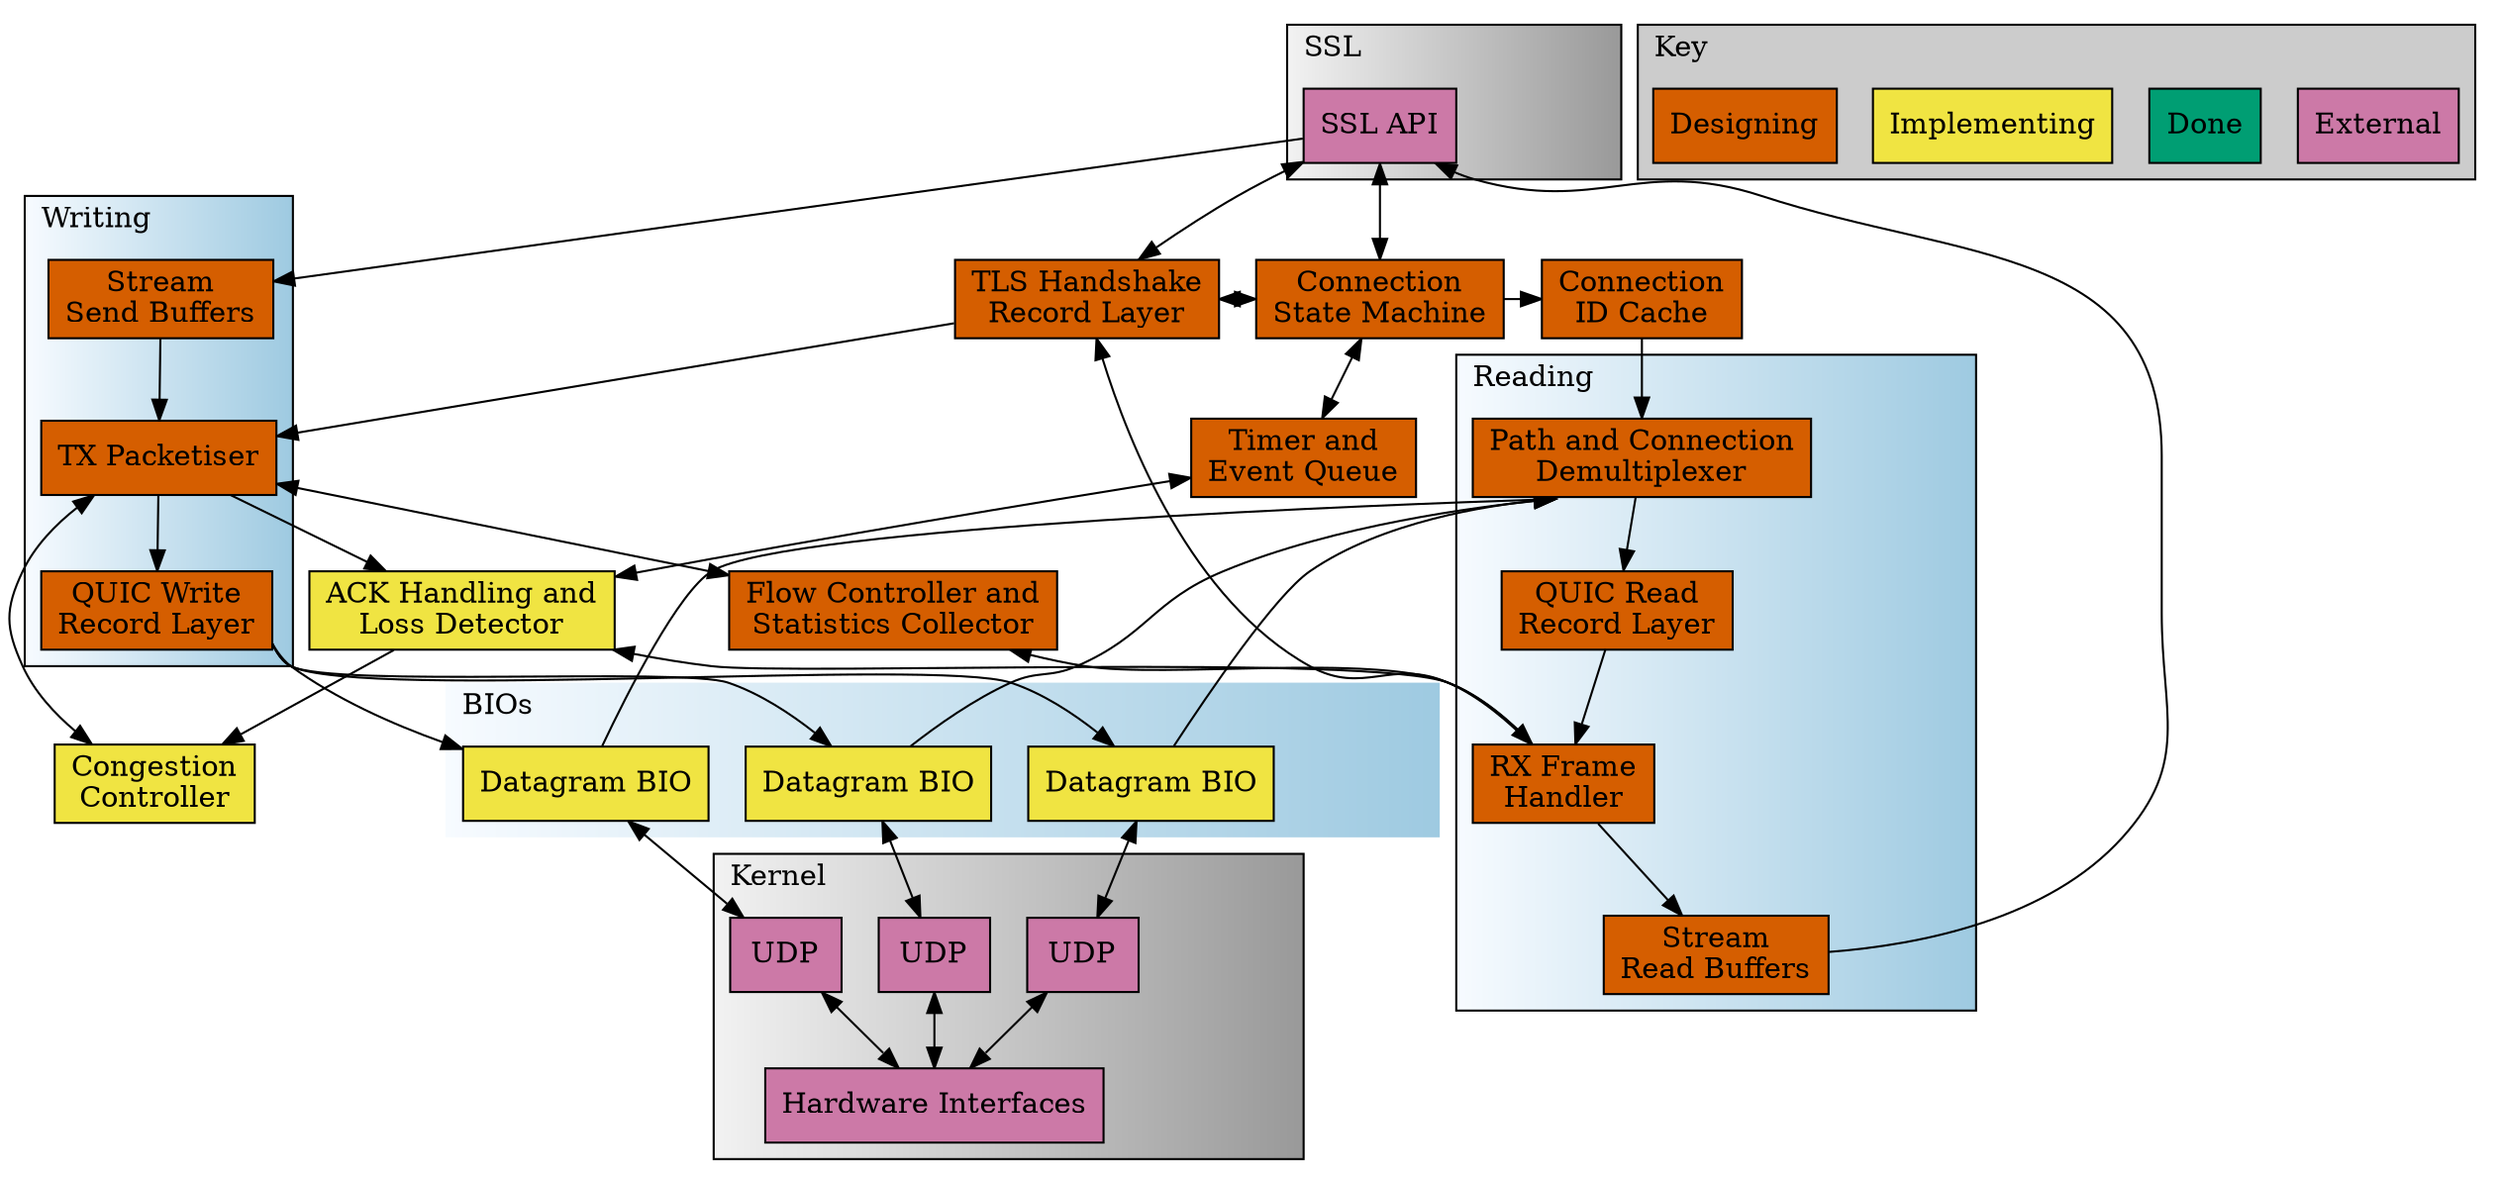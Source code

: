 strict digraph overview {
    node [style=filled, fillcolor="#009e73", shape=rectangle, color=black];
    bgcolor="transparent";
    bgcolor=white;
    layout=dot;
    outputorder="edgesfirst"
    rankdir=TB;
    //ranksep=.75;

{
    node [style=invis];
    10 -> 20 -> 30 -> 40 -> 50 -> 60 -> 70 -> 80 -> 90 -> 100 [ style = invis ];
}
    subgraph cluster_key {
        shape=rectangle
        node [style=filled];
        label="Key";
        style=filled;
        fillcolor="grey80";
        rankdir=LR
        labeljust=l

        External [fillcolor="#cc79a7"];
        Done [fillcolor="#009e73"];
        Implementing [fillcolor="#f0e442"];
        Designing [fillcolor="#d55e00"];
    }

    subgraph cluster_ssl {
        node [style=filled, fillcolor="#cc79a7"];
        label="SSL";
        style=filled;
        fillcolor="grey95:grey60";
        shape=rectangle
        rank=same; 10;
        labeljust=l

        ssl [label="SSL API", shape=rectangle, fillcolor="#cc79a7"];
    }
    subgraph cluster_bios {
        node [style=filled, fillcolor="#cc79a7"];
        label="BIOs";
        style=filled;
        fillcolor="/blues8/1:/blues8/4";
        shape=rectangle
        rank=same; 80;
        labeljust=l

        node [label="Datagram BIO", fillcolor="#f0e442"];
        color=transparent;

        dgbio1;
        dgbio2;
        dgbio3;
    }
    
    subgraph cluster_write {
        node [style=filled];
        label="Writing";
        style=filled;
        fillcolor="/blues8/1:/blues8/4";
        shape=rectangle
        labeljust=l

        node [ fillcolor="#d55e00", label="Stream\nSend Buffers"; ];
            { rank=same; 30; ssb }
        node [ fillcolor="#d55e00", label="TX Packetiser"; ];
            { rank=same; 40; txp }
        node [ fillcolor="#d55e00", label="QUIC Write\nRecord Layer"; ];
            { rank=same; 50; wrl }
    }
    
    subgraph cluster_read {
        node [style=filled];
        label="Reading";
        style=filled;
        fillcolor="/blues8/1:/blues8/4";
        shape=rectangle
        labeljust=l

        node [ fillcolor="#d55e00", label="Stream\nRead Buffers"; ];
            { rank=same; 30; srb }
        node [ fillcolor="#d55e00", label="RX Frame\nHandler"; ];
            { rank=same; 40; rxfh }
        node [ fillcolor="#d55e00", label="QUIC Read\nRecord Layer"; ];
            { rank=same; 50; rrl }
        node [ fillcolor="#d55e00", label="Path and Connection\nDemultiplexer" ];
            { rank=same; 60; demux }
    }

    node [label="Congestion\nController", fillcolor="#f0e442"];
        { rank=same; 50; cc }
    node [label="Connection\nState Machine", fillcolor="#d55e00"];
        { rank=same; 20; csm }
    node [label="Timer and\nEvent Queue"];
        { rank=same; 30; event }
    node [label="Flow Controller and\nStatistics Collector", fillcolor="#d55e00"];
        { rank=same; 40; flow }
    node [label="TLS Handshake\nRecord Layer", fillcolor="#d55e00"];
        { rank=same; 20; tlshs }
    node [label="ACK Handling and\nLoss Detector", fillcolor="#f0e442"];
        { rank=same; 40; ackm }
    node [label="Connection\nID Cache", fillcolor="#d55e00"];
        { rank=same; 20; idc }

    subgraph cluster_kernel {
        label="Kernel";
        style=filled;
        fillcolor="grey95:grey60";
        shape=rectangle
        rank=sink
        labeljust=l

        node [style=filled, fillcolor="#cc79a7", label="UDP"];
        { rank=same; 90; udp1; udp2; udp3; }
        node [style=filled, fillcolor="#cc79a7", label="Hardware Interfaces"];
        { rank=same; 100; hw }

        udp1 -> hw;
        udp2 -> hw;
        udp3 -> hw;
    }

    ssl -> ssb -> txp -> wrl;
    demux -> rrl -> rxfh -> srb -> ssl;
    ssl -> csm [dir=both];
    ssl -> tlshs [dir=both];
    txp -> cc [dir=both];
    txp -> flow [dir=both];
    txp -> ackm;
    flow -> rxfh [dir=both];
    ackm -> event [dir=both];
    ackm -> cc;
    csm -> event [dir=both];
    tlshs -> csm [dir=both];
    tlshs -> txp;
    csm -> idc;
    idc -> demux;
    rxfh -> ackm;
    rxfh -> tlshs;

    dgbio1 -> udp1 [dir=both];
    dgbio2 -> udp2 [dir=both];
    dgbio3 -> udp3 [dir=both];
    udp1 -> hw [dir=both];
    udp2 -> hw [dir=both];
    udp3 -> hw [dir=both];

    edge[samehead=h1, sametail=t1];
    wrl -> dgbio1 -> demux [samehead="bioh"];
    wrl -> dgbio2 -> demux [samehead="bioh"];
    wrl -> dgbio3 -> demux [samehead="bioh"];

}
